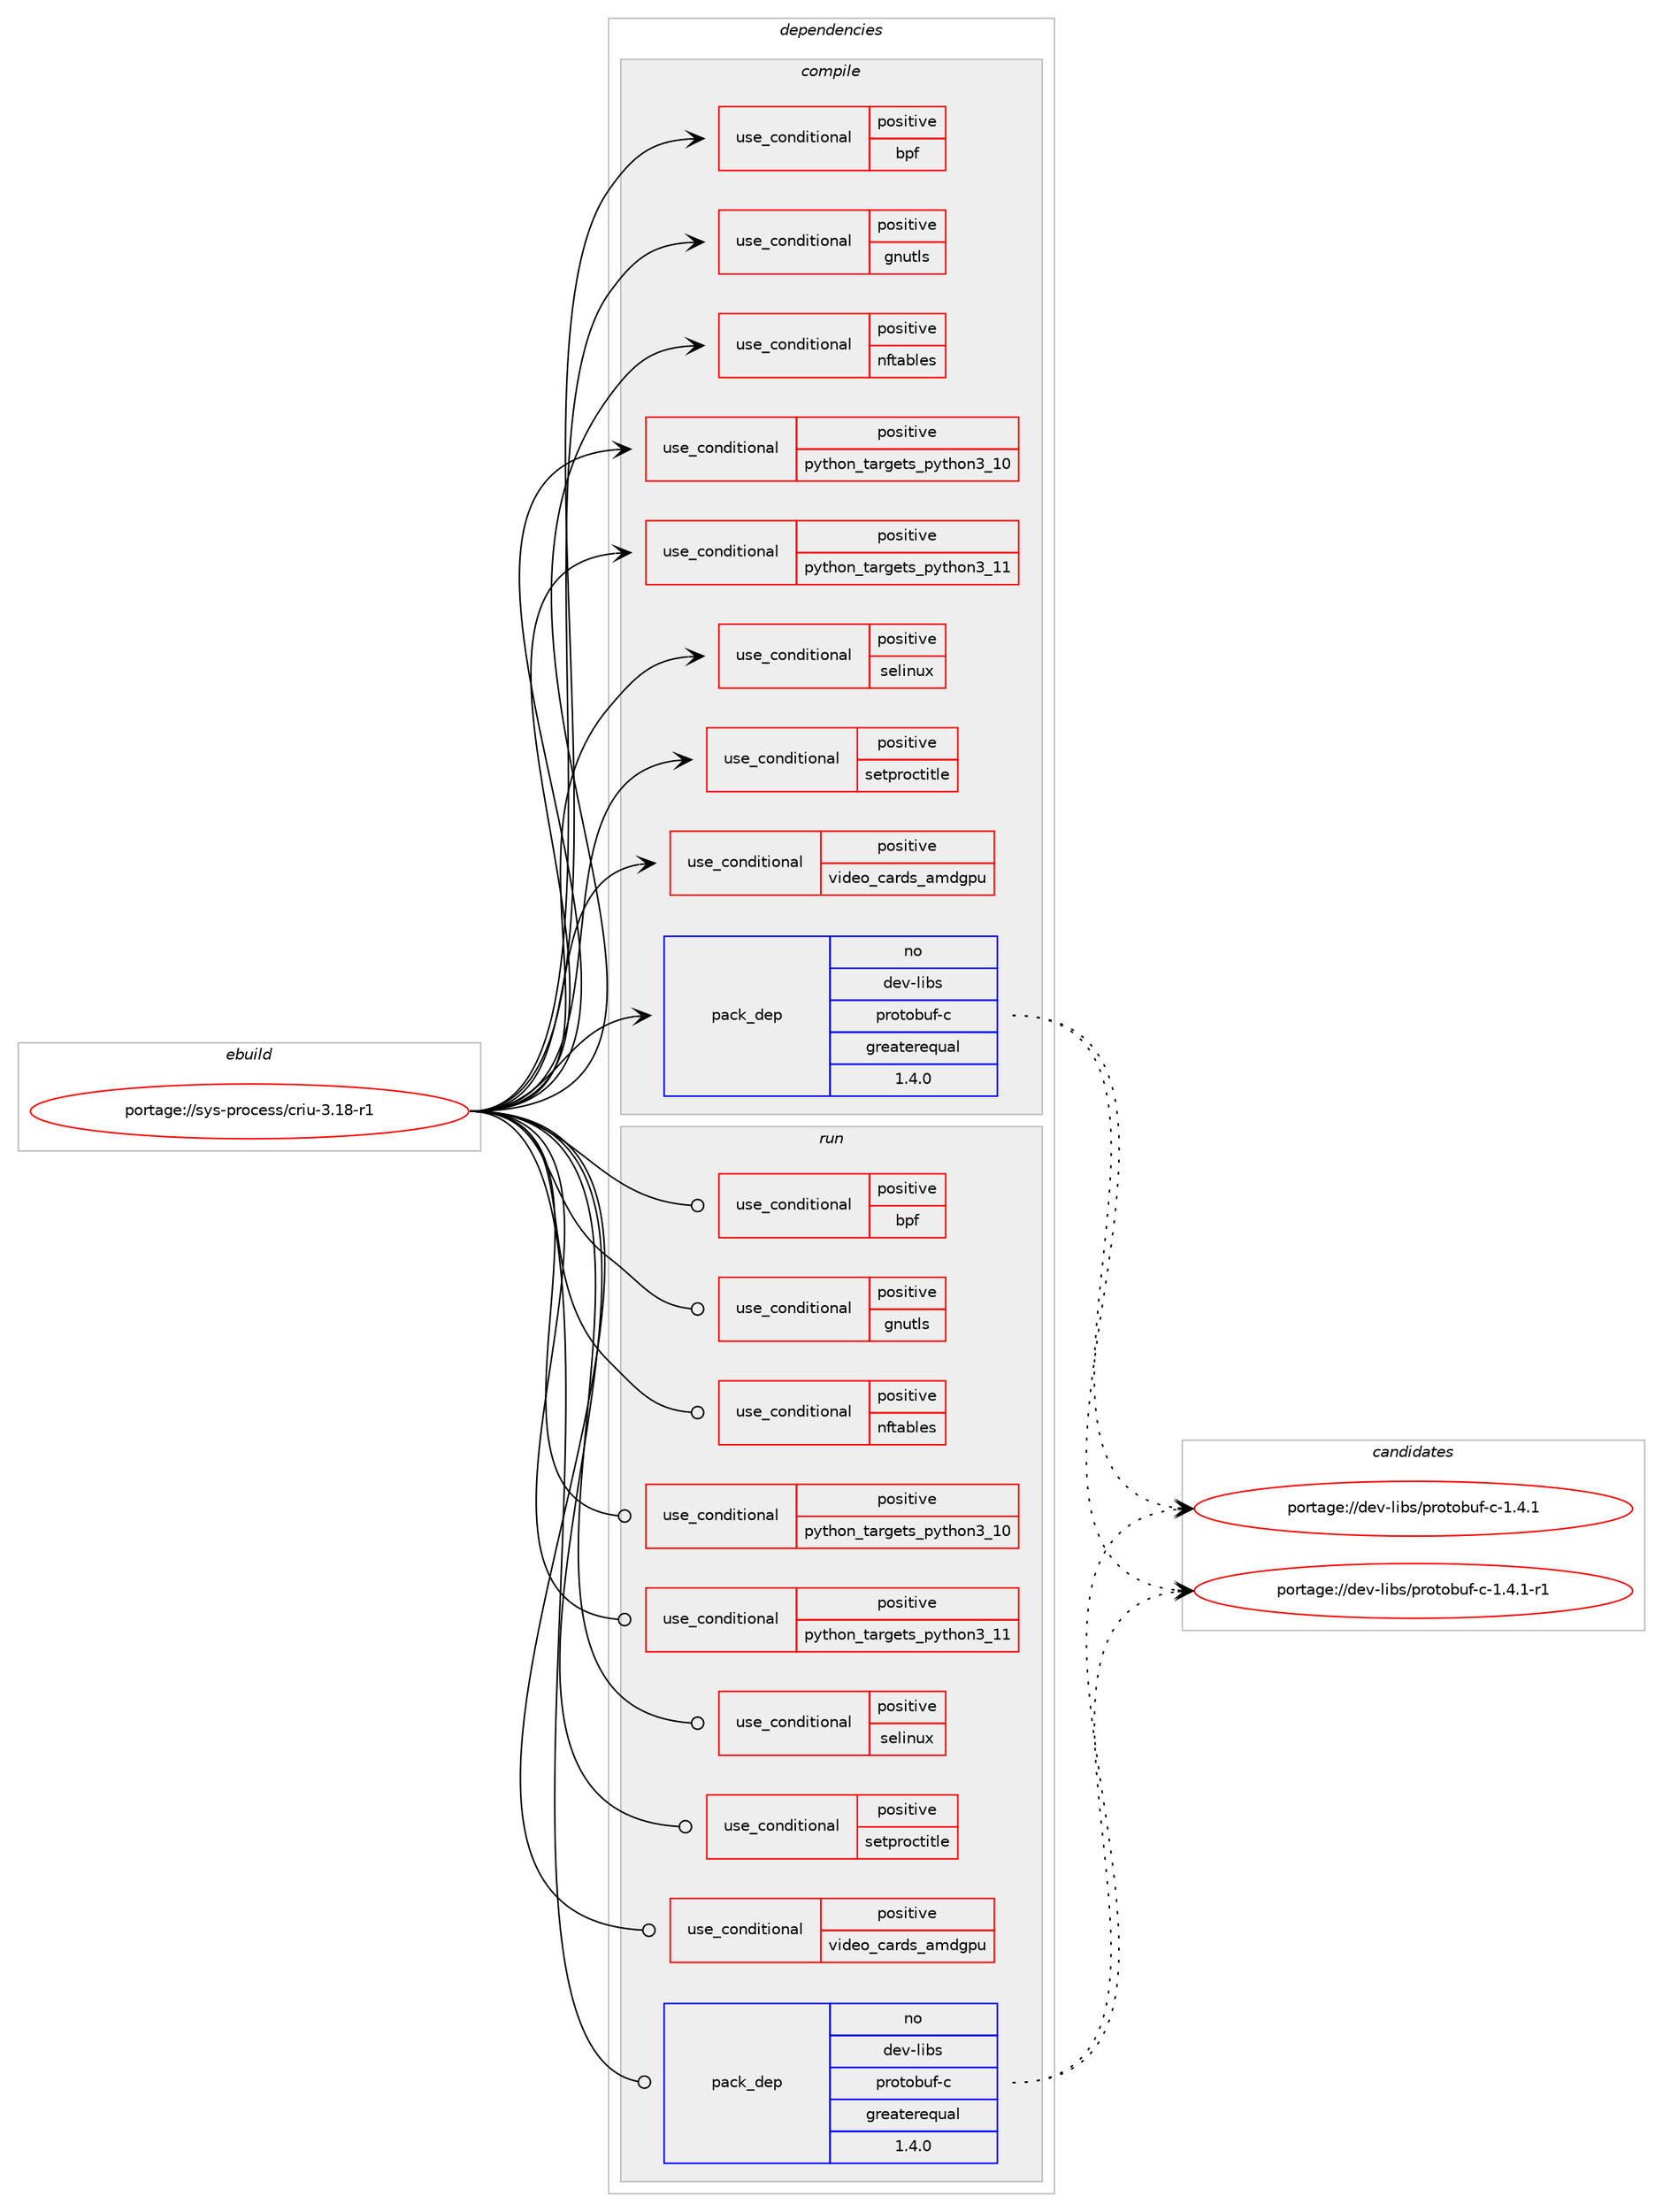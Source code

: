 digraph prolog {

# *************
# Graph options
# *************

newrank=true;
concentrate=true;
compound=true;
graph [rankdir=LR,fontname=Helvetica,fontsize=10,ranksep=1.5];#, ranksep=2.5, nodesep=0.2];
edge  [arrowhead=vee];
node  [fontname=Helvetica,fontsize=10];

# **********
# The ebuild
# **********

subgraph cluster_leftcol {
color=gray;
rank=same;
label=<<i>ebuild</i>>;
id [label="portage://sys-process/criu-3.18-r1", color=red, width=4, href="../sys-process/criu-3.18-r1.svg"];
}

# ****************
# The dependencies
# ****************

subgraph cluster_midcol {
color=gray;
label=<<i>dependencies</i>>;
subgraph cluster_compile {
fillcolor="#eeeeee";
style=filled;
label=<<i>compile</i>>;
subgraph cond15266 {
dependency22535 [label=<<TABLE BORDER="0" CELLBORDER="1" CELLSPACING="0" CELLPADDING="4"><TR><TD ROWSPAN="3" CELLPADDING="10">use_conditional</TD></TR><TR><TD>positive</TD></TR><TR><TD>bpf</TD></TR></TABLE>>, shape=none, color=red];
# *** BEGIN UNKNOWN DEPENDENCY TYPE (TODO) ***
# dependency22535 -> package_dependency(portage://sys-process/criu-3.18-r1,install,no,dev-libs,libbpf,none,[,,],any_same_slot,[])
# *** END UNKNOWN DEPENDENCY TYPE (TODO) ***

}
id:e -> dependency22535:w [weight=20,style="solid",arrowhead="vee"];
subgraph cond15267 {
dependency22536 [label=<<TABLE BORDER="0" CELLBORDER="1" CELLSPACING="0" CELLPADDING="4"><TR><TD ROWSPAN="3" CELLPADDING="10">use_conditional</TD></TR><TR><TD>positive</TD></TR><TR><TD>gnutls</TD></TR></TABLE>>, shape=none, color=red];
# *** BEGIN UNKNOWN DEPENDENCY TYPE (TODO) ***
# dependency22536 -> package_dependency(portage://sys-process/criu-3.18-r1,install,no,net-libs,gnutls,none,[,,],any_same_slot,[])
# *** END UNKNOWN DEPENDENCY TYPE (TODO) ***

}
id:e -> dependency22536:w [weight=20,style="solid",arrowhead="vee"];
subgraph cond15268 {
dependency22537 [label=<<TABLE BORDER="0" CELLBORDER="1" CELLSPACING="0" CELLPADDING="4"><TR><TD ROWSPAN="3" CELLPADDING="10">use_conditional</TD></TR><TR><TD>positive</TD></TR><TR><TD>nftables</TD></TR></TABLE>>, shape=none, color=red];
# *** BEGIN UNKNOWN DEPENDENCY TYPE (TODO) ***
# dependency22537 -> package_dependency(portage://sys-process/criu-3.18-r1,install,no,net-libs,gnutls,none,[,,],any_same_slot,[])
# *** END UNKNOWN DEPENDENCY TYPE (TODO) ***

}
id:e -> dependency22537:w [weight=20,style="solid",arrowhead="vee"];
subgraph cond15269 {
dependency22538 [label=<<TABLE BORDER="0" CELLBORDER="1" CELLSPACING="0" CELLPADDING="4"><TR><TD ROWSPAN="3" CELLPADDING="10">use_conditional</TD></TR><TR><TD>positive</TD></TR><TR><TD>python_targets_python3_10</TD></TR></TABLE>>, shape=none, color=red];
# *** BEGIN UNKNOWN DEPENDENCY TYPE (TODO) ***
# dependency22538 -> package_dependency(portage://sys-process/criu-3.18-r1,install,no,dev-lang,python,none,[,,],[slot(3.10)],[])
# *** END UNKNOWN DEPENDENCY TYPE (TODO) ***

}
id:e -> dependency22538:w [weight=20,style="solid",arrowhead="vee"];
subgraph cond15270 {
dependency22539 [label=<<TABLE BORDER="0" CELLBORDER="1" CELLSPACING="0" CELLPADDING="4"><TR><TD ROWSPAN="3" CELLPADDING="10">use_conditional</TD></TR><TR><TD>positive</TD></TR><TR><TD>python_targets_python3_11</TD></TR></TABLE>>, shape=none, color=red];
# *** BEGIN UNKNOWN DEPENDENCY TYPE (TODO) ***
# dependency22539 -> package_dependency(portage://sys-process/criu-3.18-r1,install,no,dev-lang,python,none,[,,],[slot(3.11)],[])
# *** END UNKNOWN DEPENDENCY TYPE (TODO) ***

}
id:e -> dependency22539:w [weight=20,style="solid",arrowhead="vee"];
subgraph cond15271 {
dependency22540 [label=<<TABLE BORDER="0" CELLBORDER="1" CELLSPACING="0" CELLPADDING="4"><TR><TD ROWSPAN="3" CELLPADDING="10">use_conditional</TD></TR><TR><TD>positive</TD></TR><TR><TD>selinux</TD></TR></TABLE>>, shape=none, color=red];
# *** BEGIN UNKNOWN DEPENDENCY TYPE (TODO) ***
# dependency22540 -> package_dependency(portage://sys-process/criu-3.18-r1,install,no,sys-libs,libselinux,none,[,,],any_same_slot,[])
# *** END UNKNOWN DEPENDENCY TYPE (TODO) ***

}
id:e -> dependency22540:w [weight=20,style="solid",arrowhead="vee"];
subgraph cond15272 {
dependency22541 [label=<<TABLE BORDER="0" CELLBORDER="1" CELLSPACING="0" CELLPADDING="4"><TR><TD ROWSPAN="3" CELLPADDING="10">use_conditional</TD></TR><TR><TD>positive</TD></TR><TR><TD>setproctitle</TD></TR></TABLE>>, shape=none, color=red];
# *** BEGIN UNKNOWN DEPENDENCY TYPE (TODO) ***
# dependency22541 -> package_dependency(portage://sys-process/criu-3.18-r1,install,no,dev-libs,libbsd,none,[,,],any_same_slot,[])
# *** END UNKNOWN DEPENDENCY TYPE (TODO) ***

}
id:e -> dependency22541:w [weight=20,style="solid",arrowhead="vee"];
subgraph cond15273 {
dependency22542 [label=<<TABLE BORDER="0" CELLBORDER="1" CELLSPACING="0" CELLPADDING="4"><TR><TD ROWSPAN="3" CELLPADDING="10">use_conditional</TD></TR><TR><TD>positive</TD></TR><TR><TD>video_cards_amdgpu</TD></TR></TABLE>>, shape=none, color=red];
# *** BEGIN UNKNOWN DEPENDENCY TYPE (TODO) ***
# dependency22542 -> package_dependency(portage://sys-process/criu-3.18-r1,install,no,x11-libs,libdrm,none,[,,],[],[use(enable(video_cards_amdgpu),none)])
# *** END UNKNOWN DEPENDENCY TYPE (TODO) ***

}
id:e -> dependency22542:w [weight=20,style="solid",arrowhead="vee"];
# *** BEGIN UNKNOWN DEPENDENCY TYPE (TODO) ***
# id -> package_dependency(portage://sys-process/criu-3.18-r1,install,no,dev-libs,libnl,none,[,,],[slot(3),equal],[])
# *** END UNKNOWN DEPENDENCY TYPE (TODO) ***

subgraph pack7065 {
dependency22543 [label=<<TABLE BORDER="0" CELLBORDER="1" CELLSPACING="0" CELLPADDING="4" WIDTH="220"><TR><TD ROWSPAN="6" CELLPADDING="30">pack_dep</TD></TR><TR><TD WIDTH="110">no</TD></TR><TR><TD>dev-libs</TD></TR><TR><TD>protobuf-c</TD></TR><TR><TD>greaterequal</TD></TR><TR><TD>1.4.0</TD></TR></TABLE>>, shape=none, color=blue];
}
id:e -> dependency22543:w [weight=20,style="solid",arrowhead="vee"];
# *** BEGIN UNKNOWN DEPENDENCY TYPE (TODO) ***
# id -> package_dependency(portage://sys-process/criu-3.18-r1,install,no,net-libs,libnet,none,[,,],[slot(1.1),equal],[])
# *** END UNKNOWN DEPENDENCY TYPE (TODO) ***

# *** BEGIN UNKNOWN DEPENDENCY TYPE (TODO) ***
# id -> package_dependency(portage://sys-process/criu-3.18-r1,install,no,sys-libs,libcap,none,[,,],any_same_slot,[])
# *** END UNKNOWN DEPENDENCY TYPE (TODO) ***

}
subgraph cluster_compileandrun {
fillcolor="#eeeeee";
style=filled;
label=<<i>compile and run</i>>;
}
subgraph cluster_run {
fillcolor="#eeeeee";
style=filled;
label=<<i>run</i>>;
subgraph cond15274 {
dependency22544 [label=<<TABLE BORDER="0" CELLBORDER="1" CELLSPACING="0" CELLPADDING="4"><TR><TD ROWSPAN="3" CELLPADDING="10">use_conditional</TD></TR><TR><TD>positive</TD></TR><TR><TD>bpf</TD></TR></TABLE>>, shape=none, color=red];
# *** BEGIN UNKNOWN DEPENDENCY TYPE (TODO) ***
# dependency22544 -> package_dependency(portage://sys-process/criu-3.18-r1,run,no,dev-libs,libbpf,none,[,,],any_same_slot,[])
# *** END UNKNOWN DEPENDENCY TYPE (TODO) ***

}
id:e -> dependency22544:w [weight=20,style="solid",arrowhead="odot"];
subgraph cond15275 {
dependency22545 [label=<<TABLE BORDER="0" CELLBORDER="1" CELLSPACING="0" CELLPADDING="4"><TR><TD ROWSPAN="3" CELLPADDING="10">use_conditional</TD></TR><TR><TD>positive</TD></TR><TR><TD>gnutls</TD></TR></TABLE>>, shape=none, color=red];
# *** BEGIN UNKNOWN DEPENDENCY TYPE (TODO) ***
# dependency22545 -> package_dependency(portage://sys-process/criu-3.18-r1,run,no,net-libs,gnutls,none,[,,],any_same_slot,[])
# *** END UNKNOWN DEPENDENCY TYPE (TODO) ***

}
id:e -> dependency22545:w [weight=20,style="solid",arrowhead="odot"];
subgraph cond15276 {
dependency22546 [label=<<TABLE BORDER="0" CELLBORDER="1" CELLSPACING="0" CELLPADDING="4"><TR><TD ROWSPAN="3" CELLPADDING="10">use_conditional</TD></TR><TR><TD>positive</TD></TR><TR><TD>nftables</TD></TR></TABLE>>, shape=none, color=red];
# *** BEGIN UNKNOWN DEPENDENCY TYPE (TODO) ***
# dependency22546 -> package_dependency(portage://sys-process/criu-3.18-r1,run,no,net-libs,gnutls,none,[,,],any_same_slot,[])
# *** END UNKNOWN DEPENDENCY TYPE (TODO) ***

}
id:e -> dependency22546:w [weight=20,style="solid",arrowhead="odot"];
subgraph cond15277 {
dependency22547 [label=<<TABLE BORDER="0" CELLBORDER="1" CELLSPACING="0" CELLPADDING="4"><TR><TD ROWSPAN="3" CELLPADDING="10">use_conditional</TD></TR><TR><TD>positive</TD></TR><TR><TD>python_targets_python3_10</TD></TR></TABLE>>, shape=none, color=red];
# *** BEGIN UNKNOWN DEPENDENCY TYPE (TODO) ***
# dependency22547 -> package_dependency(portage://sys-process/criu-3.18-r1,run,no,dev-lang,python,none,[,,],[slot(3.10)],[])
# *** END UNKNOWN DEPENDENCY TYPE (TODO) ***

}
id:e -> dependency22547:w [weight=20,style="solid",arrowhead="odot"];
subgraph cond15278 {
dependency22548 [label=<<TABLE BORDER="0" CELLBORDER="1" CELLSPACING="0" CELLPADDING="4"><TR><TD ROWSPAN="3" CELLPADDING="10">use_conditional</TD></TR><TR><TD>positive</TD></TR><TR><TD>python_targets_python3_11</TD></TR></TABLE>>, shape=none, color=red];
# *** BEGIN UNKNOWN DEPENDENCY TYPE (TODO) ***
# dependency22548 -> package_dependency(portage://sys-process/criu-3.18-r1,run,no,dev-lang,python,none,[,,],[slot(3.11)],[])
# *** END UNKNOWN DEPENDENCY TYPE (TODO) ***

}
id:e -> dependency22548:w [weight=20,style="solid",arrowhead="odot"];
subgraph cond15279 {
dependency22549 [label=<<TABLE BORDER="0" CELLBORDER="1" CELLSPACING="0" CELLPADDING="4"><TR><TD ROWSPAN="3" CELLPADDING="10">use_conditional</TD></TR><TR><TD>positive</TD></TR><TR><TD>selinux</TD></TR></TABLE>>, shape=none, color=red];
# *** BEGIN UNKNOWN DEPENDENCY TYPE (TODO) ***
# dependency22549 -> package_dependency(portage://sys-process/criu-3.18-r1,run,no,sys-libs,libselinux,none,[,,],any_same_slot,[])
# *** END UNKNOWN DEPENDENCY TYPE (TODO) ***

}
id:e -> dependency22549:w [weight=20,style="solid",arrowhead="odot"];
subgraph cond15280 {
dependency22550 [label=<<TABLE BORDER="0" CELLBORDER="1" CELLSPACING="0" CELLPADDING="4"><TR><TD ROWSPAN="3" CELLPADDING="10">use_conditional</TD></TR><TR><TD>positive</TD></TR><TR><TD>setproctitle</TD></TR></TABLE>>, shape=none, color=red];
# *** BEGIN UNKNOWN DEPENDENCY TYPE (TODO) ***
# dependency22550 -> package_dependency(portage://sys-process/criu-3.18-r1,run,no,dev-libs,libbsd,none,[,,],any_same_slot,[])
# *** END UNKNOWN DEPENDENCY TYPE (TODO) ***

}
id:e -> dependency22550:w [weight=20,style="solid",arrowhead="odot"];
subgraph cond15281 {
dependency22551 [label=<<TABLE BORDER="0" CELLBORDER="1" CELLSPACING="0" CELLPADDING="4"><TR><TD ROWSPAN="3" CELLPADDING="10">use_conditional</TD></TR><TR><TD>positive</TD></TR><TR><TD>video_cards_amdgpu</TD></TR></TABLE>>, shape=none, color=red];
# *** BEGIN UNKNOWN DEPENDENCY TYPE (TODO) ***
# dependency22551 -> package_dependency(portage://sys-process/criu-3.18-r1,run,no,x11-libs,libdrm,none,[,,],[],[use(enable(video_cards_amdgpu),none)])
# *** END UNKNOWN DEPENDENCY TYPE (TODO) ***

}
id:e -> dependency22551:w [weight=20,style="solid",arrowhead="odot"];
# *** BEGIN UNKNOWN DEPENDENCY TYPE (TODO) ***
# id -> package_dependency(portage://sys-process/criu-3.18-r1,run,no,dev-libs,libnl,none,[,,],[slot(3),equal],[])
# *** END UNKNOWN DEPENDENCY TYPE (TODO) ***

subgraph pack7066 {
dependency22552 [label=<<TABLE BORDER="0" CELLBORDER="1" CELLSPACING="0" CELLPADDING="4" WIDTH="220"><TR><TD ROWSPAN="6" CELLPADDING="30">pack_dep</TD></TR><TR><TD WIDTH="110">no</TD></TR><TR><TD>dev-libs</TD></TR><TR><TD>protobuf-c</TD></TR><TR><TD>greaterequal</TD></TR><TR><TD>1.4.0</TD></TR></TABLE>>, shape=none, color=blue];
}
id:e -> dependency22552:w [weight=20,style="solid",arrowhead="odot"];
# *** BEGIN UNKNOWN DEPENDENCY TYPE (TODO) ***
# id -> package_dependency(portage://sys-process/criu-3.18-r1,run,no,dev-python,protobuf-python,none,[,,],[],[use(optenable(python_targets_python3_10),negative),use(optenable(python_targets_python3_11),negative)])
# *** END UNKNOWN DEPENDENCY TYPE (TODO) ***

# *** BEGIN UNKNOWN DEPENDENCY TYPE (TODO) ***
# id -> package_dependency(portage://sys-process/criu-3.18-r1,run,no,net-libs,libnet,none,[,,],[slot(1.1),equal],[])
# *** END UNKNOWN DEPENDENCY TYPE (TODO) ***

# *** BEGIN UNKNOWN DEPENDENCY TYPE (TODO) ***
# id -> package_dependency(portage://sys-process/criu-3.18-r1,run,no,sys-libs,libcap,none,[,,],any_same_slot,[])
# *** END UNKNOWN DEPENDENCY TYPE (TODO) ***

}
}

# **************
# The candidates
# **************

subgraph cluster_choices {
rank=same;
color=gray;
label=<<i>candidates</i>>;

subgraph choice7065 {
color=black;
nodesep=1;
choice100101118451081059811547112114111116111981171024599454946524649 [label="portage://dev-libs/protobuf-c-1.4.1", color=red, width=4,href="../dev-libs/protobuf-c-1.4.1.svg"];
choice1001011184510810598115471121141111161119811710245994549465246494511449 [label="portage://dev-libs/protobuf-c-1.4.1-r1", color=red, width=4,href="../dev-libs/protobuf-c-1.4.1-r1.svg"];
dependency22543:e -> choice100101118451081059811547112114111116111981171024599454946524649:w [style=dotted,weight="100"];
dependency22543:e -> choice1001011184510810598115471121141111161119811710245994549465246494511449:w [style=dotted,weight="100"];
}
subgraph choice7066 {
color=black;
nodesep=1;
choice100101118451081059811547112114111116111981171024599454946524649 [label="portage://dev-libs/protobuf-c-1.4.1", color=red, width=4,href="../dev-libs/protobuf-c-1.4.1.svg"];
choice1001011184510810598115471121141111161119811710245994549465246494511449 [label="portage://dev-libs/protobuf-c-1.4.1-r1", color=red, width=4,href="../dev-libs/protobuf-c-1.4.1-r1.svg"];
dependency22552:e -> choice100101118451081059811547112114111116111981171024599454946524649:w [style=dotted,weight="100"];
dependency22552:e -> choice1001011184510810598115471121141111161119811710245994549465246494511449:w [style=dotted,weight="100"];
}
}

}
